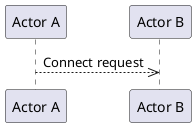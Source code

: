 @startuml
participant "Actor A"
participant "Actor B"
"Actor A" -->> "Actor B" : Connect request
@enduml
